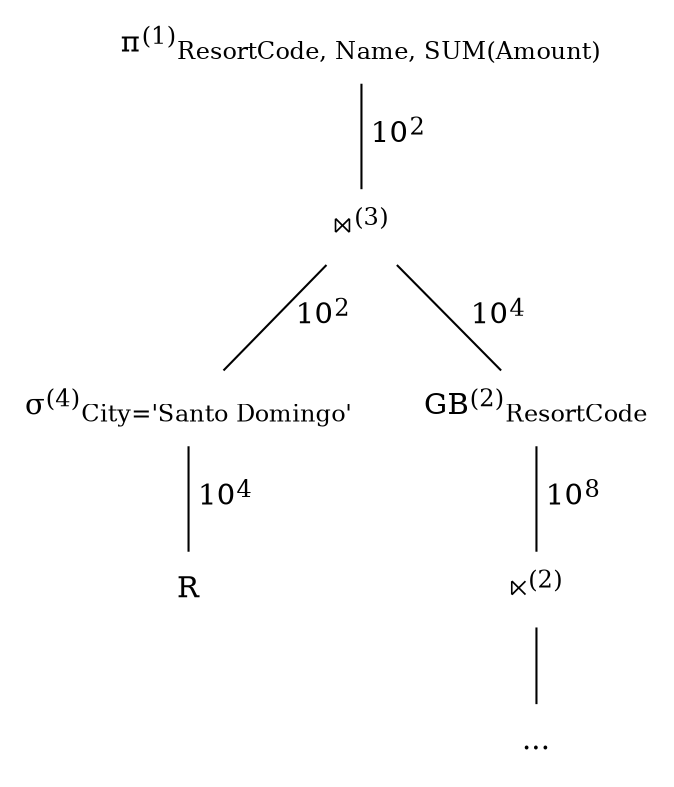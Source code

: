 /***************************************************************
* Optimized execution tree
*
* Compile with GraphViz:
* .\dot.exe -Tpdf -Nfontname="Cambria Math" -Gfontname="Cambria Math" test.gv -o test.pdf
***************************************************************/

graph {
    node_r[label="R",shape=none];
    node_oth[label="...",shape=none];
    
    node_sigma_4[label=<&sigma;<sup>(4)</sup><sub>City='Santo Domingo'</sub>>,shape=none];    
    
    node_join_2[label=<&#8905;<sup>(2)</sup>>,shape=none];
    node_join_3[label=<&#8904;<sup>(3)</sup>>,shape=none];
    
    node_gb_2[label=<GB<sup>(2)</sup><sub>ResortCode</sub>>,shape=none];
    
    node_pi_1[label=<&pi;<sup>(1)</sup><sub>ResortCode, Name, SUM(Amount)</sub>>,shape=none];
    
    node_join_2 -- node_oth;
    node_sigma_4 -- node_r [label=< 10<sup>4</sup>>];
    
    node_gb_2 -- node_join_2 [label=< 10<sup>8</sup>>];
    node_join_3 -- node_gb_2 [label=< 10<sup>4</sup>>];
    node_join_3 -- node_sigma_4 [label=< 10<sup>2</sup>>];
    
    node_pi_1 -- node_join_3 [label=< 10<sup>2</sup>>];
}
